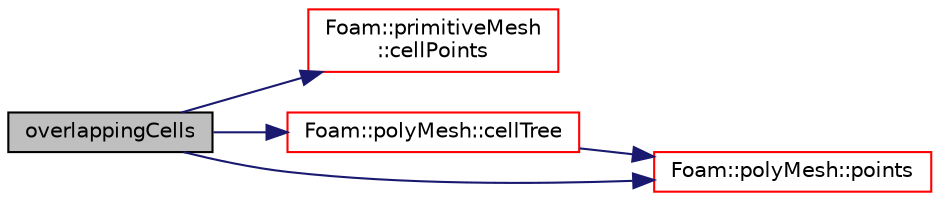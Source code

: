 digraph "overlappingCells"
{
  bgcolor="transparent";
  edge [fontname="Helvetica",fontsize="10",labelfontname="Helvetica",labelfontsize="10"];
  node [fontname="Helvetica",fontsize="10",shape=record];
  rankdir="LR";
  Node1 [label="overlappingCells",height=0.2,width=0.4,color="black", fillcolor="grey75", style="filled", fontcolor="black"];
  Node1 -> Node2 [color="midnightblue",fontsize="10",style="solid",fontname="Helvetica"];
  Node2 [label="Foam::primitiveMesh\l::cellPoints",height=0.2,width=0.4,color="red",URL="$a01969.html#a7a21cd2cc265620ad74eb90bd39e17b3"];
  Node1 -> Node3 [color="midnightblue",fontsize="10",style="solid",fontname="Helvetica"];
  Node3 [label="Foam::polyMesh::cellTree",height=0.2,width=0.4,color="red",URL="$a01917.html#a7ec8de2b3ebafbb5aecf9316146722bf",tooltip="Return the cell search tree. "];
  Node3 -> Node4 [color="midnightblue",fontsize="10",style="solid",fontname="Helvetica"];
  Node4 [label="Foam::polyMesh::points",height=0.2,width=0.4,color="red",URL="$a01917.html#a084ae534298576408f063a6b3b820959",tooltip="Return raw points. "];
  Node1 -> Node4 [color="midnightblue",fontsize="10",style="solid",fontname="Helvetica"];
}
